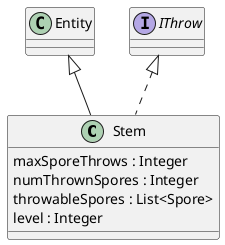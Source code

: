 @startuml stem

class Stem extends Entity implements IThrow{
    maxSporeThrows : Integer
    numThrownSpores : Integer
    throwableSpores : List<Spore>
    level : Integer
}

@enduml